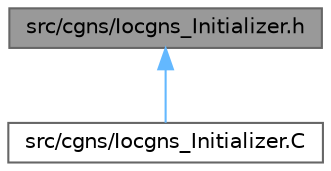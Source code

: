 digraph "src/cgns/Iocgns_Initializer.h"
{
 // INTERACTIVE_SVG=YES
 // LATEX_PDF_SIZE
  bgcolor="transparent";
  edge [fontname=Helvetica,fontsize=10,labelfontname=Helvetica,labelfontsize=10];
  node [fontname=Helvetica,fontsize=10,shape=box,height=0.2,width=0.4];
  Node1 [id="Node000001",label="src/cgns/Iocgns_Initializer.h",height=0.2,width=0.4,color="gray40", fillcolor="grey60", style="filled", fontcolor="black",tooltip=" "];
  Node1 -> Node2 [id="edge1_Node000001_Node000002",dir="back",color="steelblue1",style="solid",tooltip=" "];
  Node2 [id="Node000002",label="src/cgns/Iocgns_Initializer.C",height=0.2,width=0.4,color="grey40", fillcolor="white", style="filled",URL="$Iocgns__Initializer_8C.html",tooltip=" "];
}
